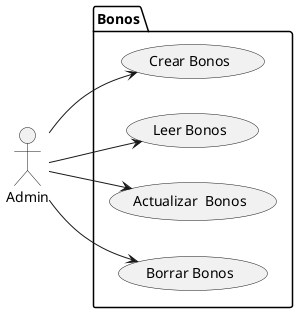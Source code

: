 @startuml

left to right direction

actor Admin as A


package Bonos{

    usecase "Crear Bonos" as UC1
    usecase "Leer Bonos" as UC2
    usecase "Actualizar  Bonos" as UC3
    usecase "Borrar Bonos" as UC4
    
}

A --> UC1
A --> UC2
A --> UC3
A --> UC4

@enduml
    
    
    